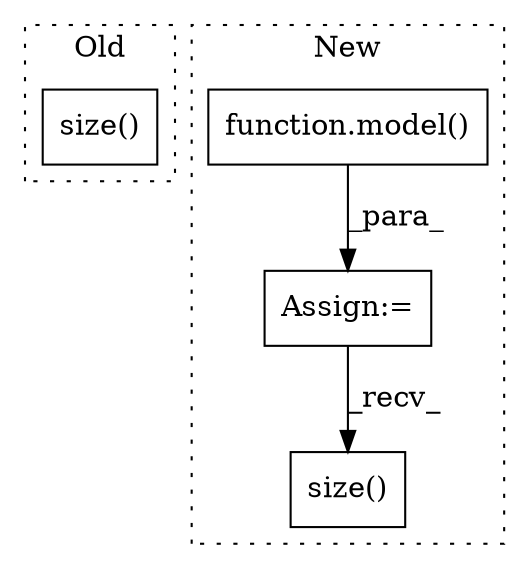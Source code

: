 digraph G {
subgraph cluster0 {
1 [label="size()" a="75" s="1579" l="8" shape="box"];
label = "Old";
style="dotted";
}
subgraph cluster1 {
2 [label="function.model()" a="75" s="1842,1858" l="6,1" shape="box"];
3 [label="Assign:=" a="68" s="1839" l="3" shape="box"];
4 [label="size()" a="75" s="1976" l="16" shape="box"];
label = "New";
style="dotted";
}
2 -> 3 [label="_para_"];
3 -> 4 [label="_recv_"];
}
